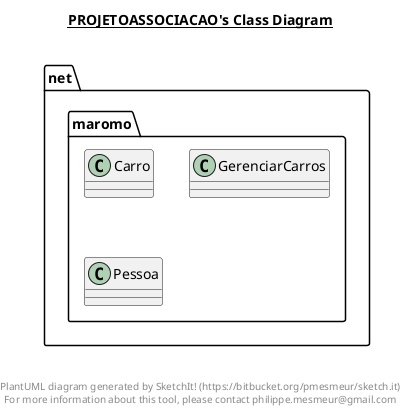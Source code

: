 @startuml

title __PROJETOASSOCIACAO's Class Diagram__\n

  namespace net.maromo {
    class net.maromo.Carro {
    }
  }
  

  namespace net.maromo {
    class net.maromo.GerenciarCarros {
    }
  }
  

  namespace net.maromo {
    class net.maromo.Pessoa {
    }
  }
  



right footer


PlantUML diagram generated by SketchIt! (https://bitbucket.org/pmesmeur/sketch.it)
For more information about this tool, please contact philippe.mesmeur@gmail.com
endfooter

@enduml

